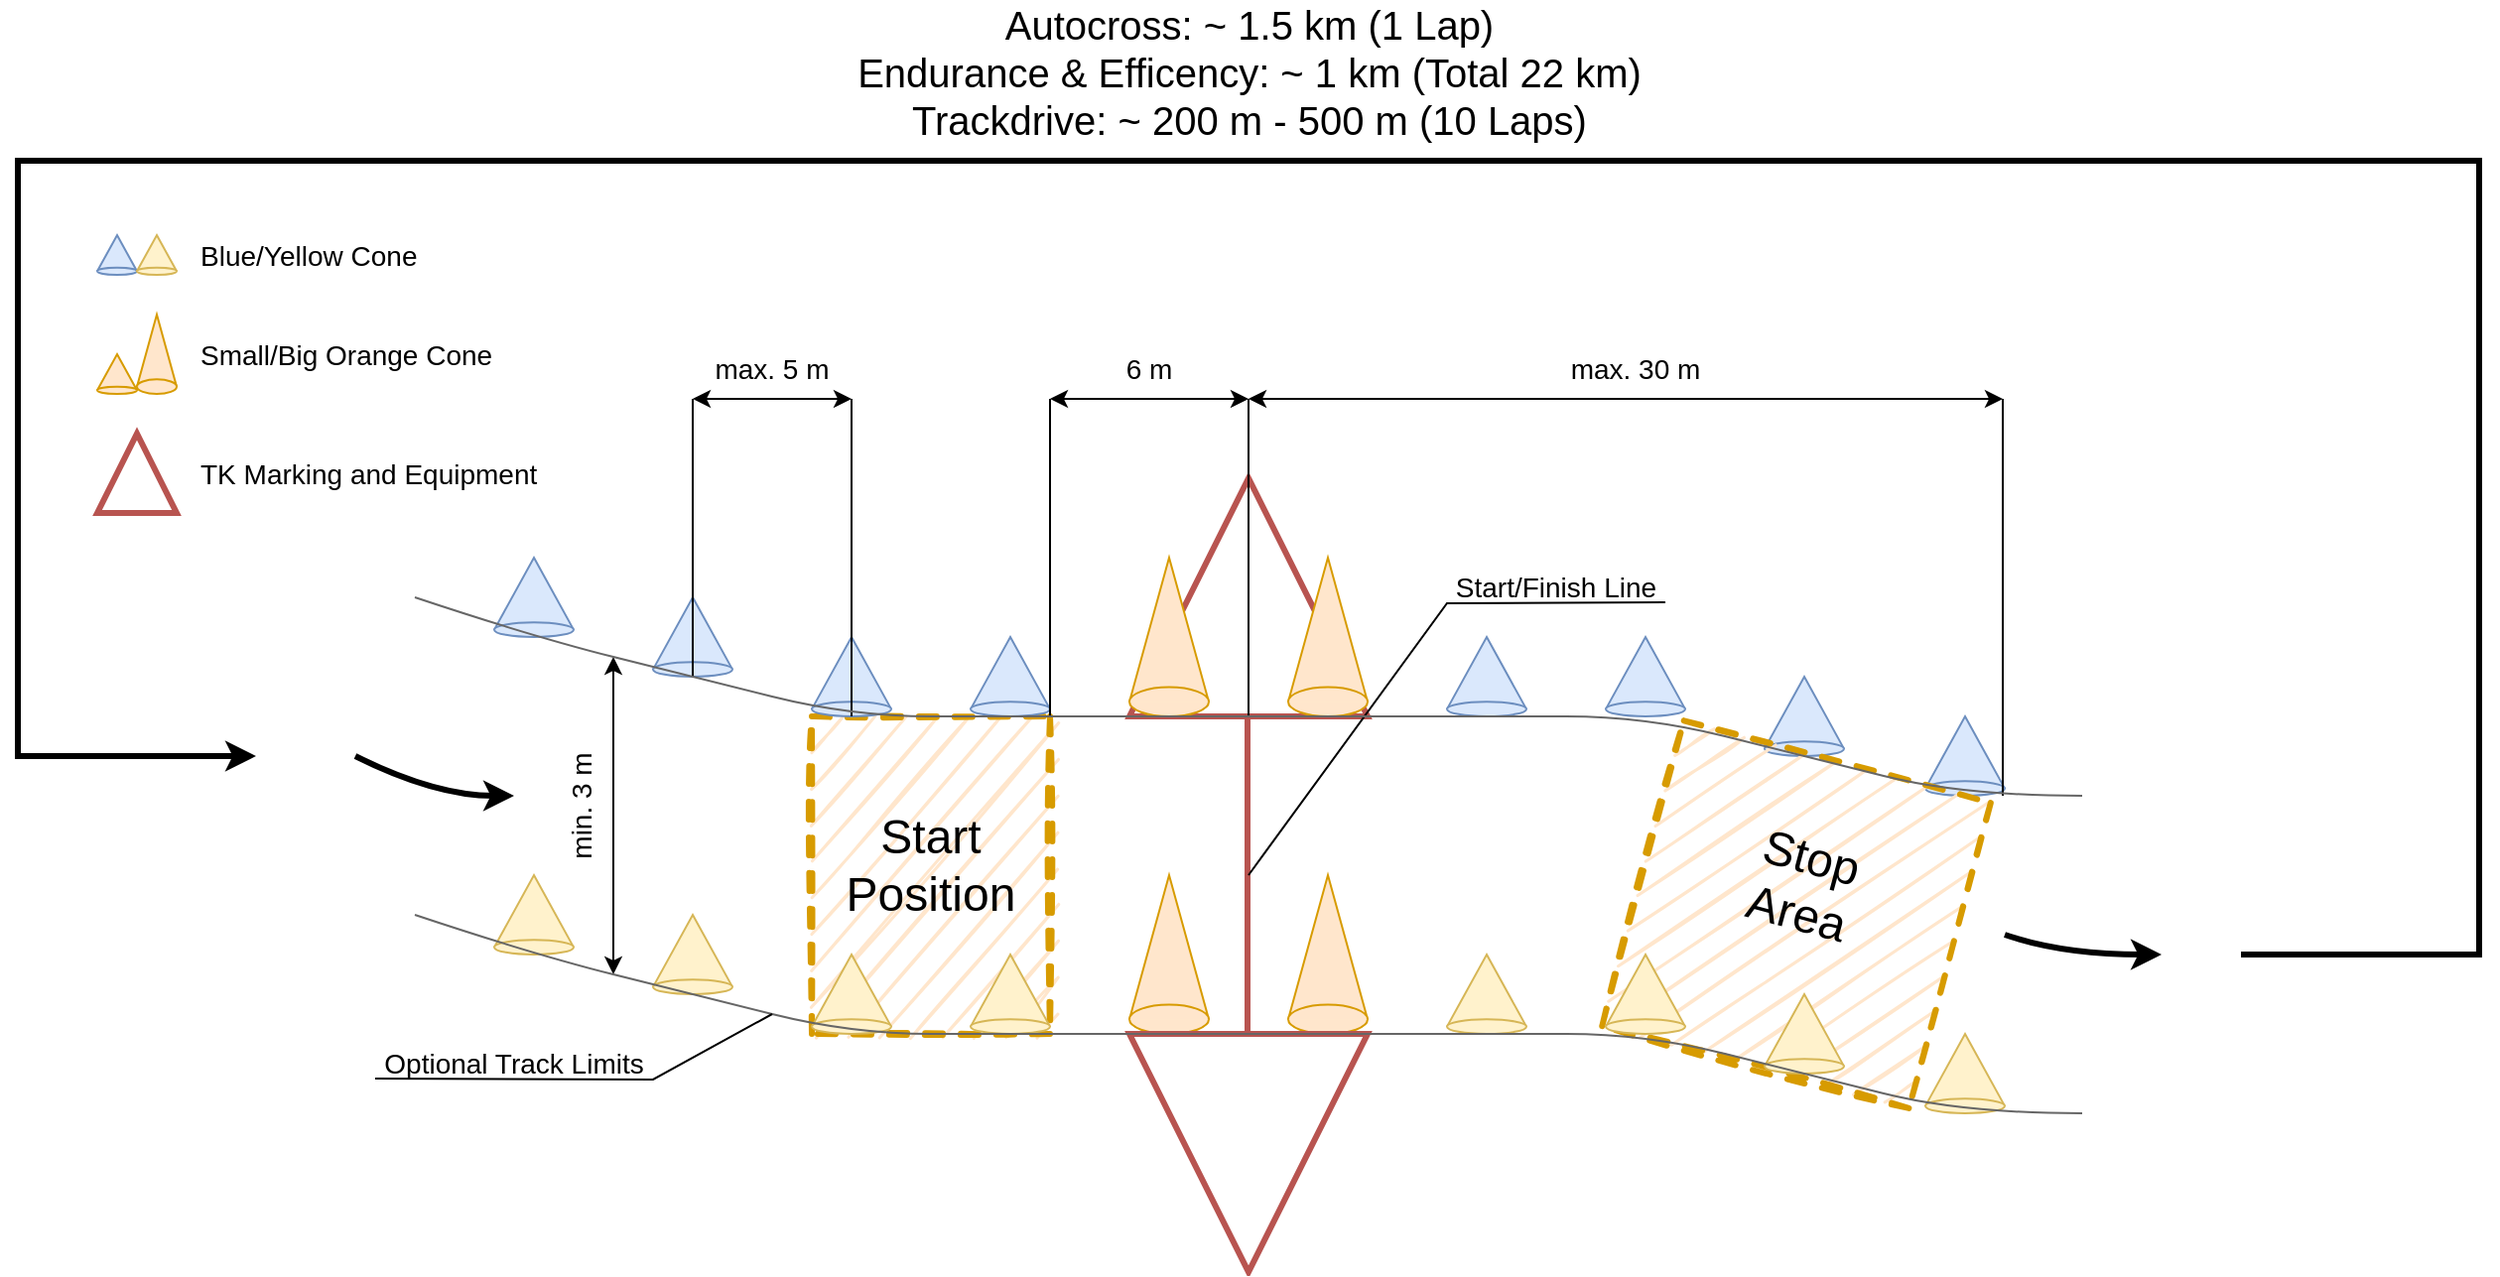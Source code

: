 <mxfile version="17.2.4" type="device"><diagram id="MuWoHAlohUoBWQjCXuMJ" name="Page-1"><mxGraphModel dx="1702" dy="1365" grid="1" gridSize="10" guides="1" tooltips="1" connect="1" arrows="1" fold="1" page="1" pageScale="1" pageWidth="827" pageHeight="1169" math="0" shadow="0"><root><mxCell id="0"/><mxCell id="1" parent="0"/><mxCell id="jUUpaM-uG_o-R45H7bsd-24" value="" style="whiteSpace=wrap;html=1;fillColor=#ffe6cc;strokeColor=#d79b00;sketch=1;strokeWidth=3;dashed=1;" parent="1" vertex="1"><mxGeometry x="560" y="760" width="120" height="160" as="geometry"/></mxCell><mxCell id="hYnlsvXKL0sG7lJQO2ps-1" value="" style="verticalLabelPosition=bottom;verticalAlign=top;html=1;shape=mxgraph.basic.cone;fillColor=#dae8fc;strokeColor=#6c8ebf;" parent="1" vertex="1"><mxGeometry x="200" y="517.5" width="20" height="20" as="geometry"/></mxCell><mxCell id="hYnlsvXKL0sG7lJQO2ps-2" value="" style="verticalLabelPosition=bottom;verticalAlign=top;html=1;shape=mxgraph.basic.cone;fillColor=#fff2cc;strokeColor=#d6b656;" parent="1" vertex="1"><mxGeometry x="220" y="517.5" width="20" height="20" as="geometry"/></mxCell><mxCell id="hYnlsvXKL0sG7lJQO2ps-3" value="Blue/Yellow Cone" style="text;html=1;strokeColor=none;fillColor=none;align=left;verticalAlign=middle;whiteSpace=wrap;rounded=0;fontSize=14;" parent="1" vertex="1"><mxGeometry x="250" y="512.5" width="120" height="30" as="geometry"/></mxCell><mxCell id="hYnlsvXKL0sG7lJQO2ps-4" value="" style="verticalLabelPosition=bottom;verticalAlign=top;html=1;shape=mxgraph.basic.cone;fillColor=#ffe6cc;strokeColor=#d79b00;" parent="1" vertex="1"><mxGeometry x="220" y="557.5" width="20" height="40" as="geometry"/></mxCell><mxCell id="hYnlsvXKL0sG7lJQO2ps-5" value="" style="verticalLabelPosition=bottom;verticalAlign=top;html=1;shape=mxgraph.basic.cone;fillColor=#ffe6cc;strokeColor=#d79b00;" parent="1" vertex="1"><mxGeometry x="200" y="577.5" width="20" height="20" as="geometry"/></mxCell><mxCell id="hYnlsvXKL0sG7lJQO2ps-6" value="Small/Big Orange Cone" style="text;html=1;strokeColor=none;fillColor=none;align=left;verticalAlign=middle;whiteSpace=wrap;rounded=0;fontSize=14;" parent="1" vertex="1"><mxGeometry x="250" y="562.5" width="150" height="30" as="geometry"/></mxCell><mxCell id="hYnlsvXKL0sG7lJQO2ps-7" value="" style="triangle;whiteSpace=wrap;html=1;rotation=-90;fillColor=none;strokeColor=#b85450;strokeWidth=3;" parent="1" vertex="1"><mxGeometry x="200" y="617.5" width="40" height="40" as="geometry"/></mxCell><mxCell id="hYnlsvXKL0sG7lJQO2ps-8" value="TK Marking and Equipment" style="text;html=1;strokeColor=none;fillColor=none;align=left;verticalAlign=middle;whiteSpace=wrap;rounded=0;fontSize=14;" parent="1" vertex="1"><mxGeometry x="250" y="622.5" width="180" height="30" as="geometry"/></mxCell><mxCell id="jUUpaM-uG_o-R45H7bsd-1" value="" style="triangle;whiteSpace=wrap;html=1;rotation=-90;fillColor=none;strokeColor=#b85450;strokeWidth=3;" parent="1" vertex="1"><mxGeometry x="720" y="640" width="120" height="120" as="geometry"/></mxCell><mxCell id="jUUpaM-uG_o-R45H7bsd-2" value="" style="verticalLabelPosition=bottom;verticalAlign=top;html=1;shape=mxgraph.basic.cone;fillColor=#ffe6cc;strokeColor=#d79b00;" parent="1" vertex="1"><mxGeometry x="720" y="680" width="40" height="80" as="geometry"/></mxCell><mxCell id="jUUpaM-uG_o-R45H7bsd-3" value="" style="verticalLabelPosition=bottom;verticalAlign=top;html=1;shape=mxgraph.basic.cone;fillColor=#ffe6cc;strokeColor=#d79b00;sketch=0;" parent="1" vertex="1"><mxGeometry x="800" y="680" width="40" height="80" as="geometry"/></mxCell><mxCell id="jUUpaM-uG_o-R45H7bsd-4" value="" style="verticalLabelPosition=bottom;verticalAlign=top;html=1;shape=mxgraph.basic.cone;fillColor=#ffe6cc;strokeColor=#d79b00;" parent="1" vertex="1"><mxGeometry x="720" y="840" width="40" height="80" as="geometry"/></mxCell><mxCell id="jUUpaM-uG_o-R45H7bsd-5" value="" style="verticalLabelPosition=bottom;verticalAlign=top;html=1;shape=mxgraph.basic.cone;fillColor=#ffe6cc;strokeColor=#d79b00;" parent="1" vertex="1"><mxGeometry x="800" y="840" width="40" height="80" as="geometry"/></mxCell><mxCell id="jUUpaM-uG_o-R45H7bsd-6" value="" style="triangle;whiteSpace=wrap;html=1;rotation=90;fillColor=none;strokeColor=#b85450;strokeWidth=3;" parent="1" vertex="1"><mxGeometry x="720" y="920" width="120" height="120" as="geometry"/></mxCell><mxCell id="jUUpaM-uG_o-R45H7bsd-7" value="" style="endArrow=none;html=1;rounded=0;strokeWidth=3;entryX=0;entryY=0.5;entryDx=0;entryDy=0;exitX=0;exitY=0.5;exitDx=0;exitDy=0;fillColor=#f8cecc;strokeColor=#b85450;" parent="1" edge="1"><mxGeometry width="50" height="50" relative="1" as="geometry"><mxPoint x="779.5" y="920" as="sourcePoint"/><mxPoint x="779.5" y="760" as="targetPoint"/></mxGeometry></mxCell><mxCell id="jUUpaM-uG_o-R45H7bsd-8" value="" style="verticalLabelPosition=bottom;verticalAlign=top;html=1;shape=mxgraph.basic.cone;fillColor=#dae8fc;strokeColor=#6c8ebf;" parent="1" vertex="1"><mxGeometry x="640" y="720" width="40" height="40" as="geometry"/></mxCell><mxCell id="jUUpaM-uG_o-R45H7bsd-9" value="" style="verticalLabelPosition=bottom;verticalAlign=top;html=1;shape=mxgraph.basic.cone;fillColor=#fff2cc;strokeColor=#d6b656;" parent="1" vertex="1"><mxGeometry x="640" y="880" width="40" height="40" as="geometry"/></mxCell><mxCell id="jUUpaM-uG_o-R45H7bsd-10" value="" style="verticalLabelPosition=bottom;verticalAlign=top;html=1;shape=mxgraph.basic.cone;fillColor=#dae8fc;strokeColor=#6c8ebf;" parent="1" vertex="1"><mxGeometry x="560" y="720" width="40" height="40" as="geometry"/></mxCell><mxCell id="jUUpaM-uG_o-R45H7bsd-11" value="" style="verticalLabelPosition=bottom;verticalAlign=top;html=1;shape=mxgraph.basic.cone;fillColor=#fff2cc;strokeColor=#d6b656;" parent="1" vertex="1"><mxGeometry x="560" y="880" width="40" height="40" as="geometry"/></mxCell><mxCell id="jUUpaM-uG_o-R45H7bsd-12" value="" style="verticalLabelPosition=bottom;verticalAlign=top;html=1;shape=mxgraph.basic.cone;fillColor=#dae8fc;strokeColor=#6c8ebf;" parent="1" vertex="1"><mxGeometry x="480" y="700" width="40" height="40" as="geometry"/></mxCell><mxCell id="jUUpaM-uG_o-R45H7bsd-13" value="" style="verticalLabelPosition=bottom;verticalAlign=top;html=1;shape=mxgraph.basic.cone;fillColor=#fff2cc;strokeColor=#d6b656;" parent="1" vertex="1"><mxGeometry x="480" y="860" width="40" height="40" as="geometry"/></mxCell><mxCell id="jUUpaM-uG_o-R45H7bsd-14" value="" style="verticalLabelPosition=bottom;verticalAlign=top;html=1;shape=mxgraph.basic.cone;fillColor=#dae8fc;strokeColor=#6c8ebf;" parent="1" vertex="1"><mxGeometry x="400" y="680" width="40" height="40" as="geometry"/></mxCell><mxCell id="jUUpaM-uG_o-R45H7bsd-15" value="" style="verticalLabelPosition=bottom;verticalAlign=top;html=1;shape=mxgraph.basic.cone;fillColor=#fff2cc;strokeColor=#d6b656;" parent="1" vertex="1"><mxGeometry x="400" y="840" width="40" height="40" as="geometry"/></mxCell><mxCell id="jUUpaM-uG_o-R45H7bsd-16" value="" style="verticalLabelPosition=bottom;verticalAlign=top;html=1;shape=mxgraph.basic.cone;fillColor=#dae8fc;strokeColor=#6c8ebf;" parent="1" vertex="1"><mxGeometry x="880" y="720" width="40" height="40" as="geometry"/></mxCell><mxCell id="jUUpaM-uG_o-R45H7bsd-17" value="" style="verticalLabelPosition=bottom;verticalAlign=top;html=1;shape=mxgraph.basic.cone;fillColor=#fff2cc;strokeColor=#d6b656;" parent="1" vertex="1"><mxGeometry x="880" y="880" width="40" height="40" as="geometry"/></mxCell><mxCell id="jUUpaM-uG_o-R45H7bsd-18" value="" style="verticalLabelPosition=bottom;verticalAlign=top;html=1;shape=mxgraph.basic.cone;fillColor=#dae8fc;strokeColor=#6c8ebf;" parent="1" vertex="1"><mxGeometry x="960" y="720" width="40" height="40" as="geometry"/></mxCell><mxCell id="jUUpaM-uG_o-R45H7bsd-20" value="" style="verticalLabelPosition=bottom;verticalAlign=top;html=1;shape=mxgraph.basic.cone;fillColor=#dae8fc;strokeColor=#6c8ebf;" parent="1" vertex="1"><mxGeometry x="1040" y="740" width="40" height="40" as="geometry"/></mxCell><mxCell id="jUUpaM-uG_o-R45H7bsd-22" value="" style="verticalLabelPosition=bottom;verticalAlign=top;html=1;shape=mxgraph.basic.cone;fillColor=#dae8fc;strokeColor=#6c8ebf;" parent="1" vertex="1"><mxGeometry x="1121" y="760" width="40" height="40" as="geometry"/></mxCell><mxCell id="jUUpaM-uG_o-R45H7bsd-23" value="" style="verticalLabelPosition=bottom;verticalAlign=top;html=1;shape=mxgraph.basic.cone;fillColor=#fff2cc;strokeColor=#d6b656;" parent="1" vertex="1"><mxGeometry x="1121" y="920" width="40" height="40" as="geometry"/></mxCell><mxCell id="jUUpaM-uG_o-R45H7bsd-25" value="" style="endArrow=classic;startArrow=classic;html=1;rounded=0;" parent="1" edge="1"><mxGeometry width="50" height="50" relative="1" as="geometry"><mxPoint x="680" y="600" as="sourcePoint"/><mxPoint x="780" y="600" as="targetPoint"/></mxGeometry></mxCell><mxCell id="jUUpaM-uG_o-R45H7bsd-26" value="6 m" style="text;html=1;strokeColor=none;fillColor=none;align=center;verticalAlign=middle;whiteSpace=wrap;rounded=0;dashed=1;sketch=1;fontSize=14;" parent="1" vertex="1"><mxGeometry x="700" y="570" width="60" height="30" as="geometry"/></mxCell><mxCell id="jUUpaM-uG_o-R45H7bsd-27" value="Start Position" style="text;html=1;strokeColor=none;fillColor=none;align=center;verticalAlign=middle;whiteSpace=wrap;rounded=0;glass=0;dashed=1;sketch=1;fontSize=24;rotation=0;" parent="1" vertex="1"><mxGeometry x="570" y="820" width="100" height="30" as="geometry"/></mxCell><mxCell id="jUUpaM-uG_o-R45H7bsd-28" value="" style="whiteSpace=wrap;html=1;fillColor=#ffe6cc;strokeColor=#d79b00;sketch=1;strokeWidth=3;dashed=1;rotation=15;" parent="1" vertex="1"><mxGeometry x="976.03" y="780.16" width="160" height="159.32" as="geometry"/></mxCell><mxCell id="jUUpaM-uG_o-R45H7bsd-21" value="" style="verticalLabelPosition=bottom;verticalAlign=top;html=1;shape=mxgraph.basic.cone;fillColor=#fff2cc;strokeColor=#d6b656;" parent="1" vertex="1"><mxGeometry x="1040" y="900" width="40" height="40" as="geometry"/></mxCell><mxCell id="jUUpaM-uG_o-R45H7bsd-19" value="" style="verticalLabelPosition=bottom;verticalAlign=top;html=1;shape=mxgraph.basic.cone;fillColor=#fff2cc;strokeColor=#d6b656;" parent="1" vertex="1"><mxGeometry x="960" y="880" width="40" height="40" as="geometry"/></mxCell><mxCell id="jUUpaM-uG_o-R45H7bsd-29" value="Stop Area" style="text;html=1;strokeColor=none;fillColor=none;align=center;verticalAlign=middle;whiteSpace=wrap;rounded=0;glass=0;dashed=1;sketch=1;fontSize=24;rotation=15;" parent="1" vertex="1"><mxGeometry x="1010" y="830" width="100" height="30" as="geometry"/></mxCell><mxCell id="jUUpaM-uG_o-R45H7bsd-31" value="" style="endArrow=none;html=1;rounded=0;exitX=1;exitY=0;exitDx=0;exitDy=0;" parent="1" source="jUUpaM-uG_o-R45H7bsd-24" edge="1"><mxGeometry width="50" height="50" relative="1" as="geometry"><mxPoint x="590" y="660" as="sourcePoint"/><mxPoint x="680" y="600" as="targetPoint"/></mxGeometry></mxCell><mxCell id="jUUpaM-uG_o-R45H7bsd-32" value="" style="endArrow=none;html=1;rounded=0;exitX=0;exitY=0.5;exitDx=0;exitDy=0;" parent="1" source="jUUpaM-uG_o-R45H7bsd-1" edge="1"><mxGeometry width="50" height="50" relative="1" as="geometry"><mxPoint x="690.0" y="770" as="sourcePoint"/><mxPoint x="780" y="600" as="targetPoint"/></mxGeometry></mxCell><mxCell id="jUUpaM-uG_o-R45H7bsd-33" value="" style="endArrow=none;html=1;rounded=0;" parent="1" edge="1"><mxGeometry width="50" height="50" relative="1" as="geometry"><mxPoint x="1160" y="800" as="sourcePoint"/><mxPoint x="1160" y="600" as="targetPoint"/></mxGeometry></mxCell><mxCell id="jUUpaM-uG_o-R45H7bsd-34" value="" style="endArrow=classic;startArrow=classic;html=1;rounded=0;" parent="1" edge="1"><mxGeometry width="50" height="50" relative="1" as="geometry"><mxPoint x="780" y="600" as="sourcePoint"/><mxPoint x="1160" y="600" as="targetPoint"/></mxGeometry></mxCell><mxCell id="jUUpaM-uG_o-R45H7bsd-35" value="max. 30 m" style="text;html=1;strokeColor=none;fillColor=none;align=center;verticalAlign=middle;whiteSpace=wrap;rounded=0;dashed=1;sketch=1;fontSize=14;" parent="1" vertex="1"><mxGeometry x="940" y="570" width="70" height="30" as="geometry"/></mxCell><mxCell id="jUUpaM-uG_o-R45H7bsd-36" value="" style="endArrow=classic;startArrow=classic;html=1;rounded=0;" parent="1" edge="1"><mxGeometry width="50" height="50" relative="1" as="geometry"><mxPoint x="460" y="890" as="sourcePoint"/><mxPoint x="460" y="730" as="targetPoint"/></mxGeometry></mxCell><mxCell id="jUUpaM-uG_o-R45H7bsd-37" value="min. 3 m" style="text;html=1;strokeColor=none;fillColor=none;align=center;verticalAlign=middle;whiteSpace=wrap;rounded=0;dashed=1;sketch=1;rotation=-90;fontSize=14;" parent="1" vertex="1"><mxGeometry x="414" y="790" width="60" height="30" as="geometry"/></mxCell><mxCell id="jUUpaM-uG_o-R45H7bsd-38" value="" style="endArrow=classic;startArrow=classic;html=1;rounded=0;" parent="1" edge="1"><mxGeometry width="50" height="50" relative="1" as="geometry"><mxPoint x="500" y="600" as="sourcePoint"/><mxPoint x="580" y="600" as="targetPoint"/></mxGeometry></mxCell><mxCell id="jUUpaM-uG_o-R45H7bsd-39" value="" style="endArrow=none;html=1;rounded=0;exitX=0.5;exitY=1;exitDx=0;exitDy=0;exitPerimeter=0;" parent="1" source="jUUpaM-uG_o-R45H7bsd-12" edge="1"><mxGeometry width="50" height="50" relative="1" as="geometry"><mxPoint x="530" y="690" as="sourcePoint"/><mxPoint x="500" y="600" as="targetPoint"/></mxGeometry></mxCell><mxCell id="jUUpaM-uG_o-R45H7bsd-40" value="" style="endArrow=none;html=1;rounded=0;exitX=0.5;exitY=1;exitDx=0;exitDy=0;exitPerimeter=0;" parent="1" source="jUUpaM-uG_o-R45H7bsd-10" edge="1"><mxGeometry width="50" height="50" relative="1" as="geometry"><mxPoint x="580" y="690" as="sourcePoint"/><mxPoint x="580" y="600" as="targetPoint"/></mxGeometry></mxCell><mxCell id="jUUpaM-uG_o-R45H7bsd-41" value="max. 5 m" style="text;html=1;strokeColor=none;fillColor=none;align=center;verticalAlign=middle;whiteSpace=wrap;rounded=0;dashed=1;sketch=1;rotation=0;fontSize=14;" parent="1" vertex="1"><mxGeometry x="510" y="570" width="60" height="30" as="geometry"/></mxCell><mxCell id="jUUpaM-uG_o-R45H7bsd-45" value="Start/Finish Line" style="text;html=1;strokeColor=none;fillColor=none;align=center;verticalAlign=middle;whiteSpace=wrap;rounded=0;dashed=1;sketch=1;fontSize=14;" parent="1" vertex="1"><mxGeometry x="880" y="680" width="110" height="30" as="geometry"/></mxCell><mxCell id="jUUpaM-uG_o-R45H7bsd-46" value="" style="endArrow=none;html=1;rounded=0;entryX=1;entryY=0.75;entryDx=0;entryDy=0;" parent="1" target="jUUpaM-uG_o-R45H7bsd-45" edge="1"><mxGeometry width="50" height="50" relative="1" as="geometry"><mxPoint x="780" y="840" as="sourcePoint"/><mxPoint x="830" y="790" as="targetPoint"/><Array as="points"><mxPoint x="880" y="703"/></Array></mxGeometry></mxCell><mxCell id="jUUpaM-uG_o-R45H7bsd-47" value="" style="endArrow=none;html=1;curved=1;fillColor=#f5f5f5;strokeColor=#666666;" parent="1" edge="1"><mxGeometry width="50" height="50" relative="1" as="geometry"><mxPoint x="360" y="860" as="sourcePoint"/><mxPoint x="1200" y="960" as="targetPoint"/><Array as="points"><mxPoint x="420" y="880"/><mxPoint x="500" y="900"/><mxPoint x="580" y="920"/><mxPoint x="660" y="920"/><mxPoint x="740" y="920"/><mxPoint x="820" y="920"/><mxPoint x="900" y="920"/><mxPoint x="980" y="920"/><mxPoint x="1060" y="940"/><mxPoint x="1140" y="960"/></Array></mxGeometry></mxCell><mxCell id="jUUpaM-uG_o-R45H7bsd-49" value="" style="endArrow=none;html=1;curved=1;fillColor=#f5f5f5;strokeColor=#666666;" parent="1" edge="1"><mxGeometry width="50" height="50" relative="1" as="geometry"><mxPoint x="360" y="700" as="sourcePoint"/><mxPoint x="1200" y="800" as="targetPoint"/><Array as="points"><mxPoint x="420" y="720"/><mxPoint x="500" y="740"/><mxPoint x="580" y="760"/><mxPoint x="660" y="760"/><mxPoint x="740" y="760"/><mxPoint x="820" y="760"/><mxPoint x="900" y="760"/><mxPoint x="980" y="760"/><mxPoint x="1060" y="780"/><mxPoint x="1140" y="800"/></Array></mxGeometry></mxCell><mxCell id="jUUpaM-uG_o-R45H7bsd-50" value="" style="endArrow=classic;html=1;curved=1;strokeWidth=3;" parent="1" edge="1"><mxGeometry width="50" height="50" relative="1" as="geometry"><mxPoint x="330" y="780" as="sourcePoint"/><mxPoint x="410" y="800" as="targetPoint"/><Array as="points"><mxPoint x="370" y="800"/></Array></mxGeometry></mxCell><mxCell id="jUUpaM-uG_o-R45H7bsd-52" value="" style="endArrow=classic;html=1;strokeWidth=3;curved=1;" parent="1" edge="1"><mxGeometry width="50" height="50" relative="1" as="geometry"><mxPoint x="1161" y="870" as="sourcePoint"/><mxPoint x="1240" y="880" as="targetPoint"/><Array as="points"><mxPoint x="1190" y="880"/></Array></mxGeometry></mxCell><mxCell id="jUUpaM-uG_o-R45H7bsd-53" value="Autocross: ~ 1.5 km (1 Lap)&lt;br style=&quot;font-size: 20px;&quot;&gt;Endurance &amp;amp; Efficency: ~ 1 km (Total 22 km)&lt;br style=&quot;font-size: 20px;&quot;&gt;Trackdrive: ~ 200 m - 500 m (10 Laps)" style="text;html=1;strokeColor=none;fillColor=none;align=center;verticalAlign=middle;whiteSpace=wrap;rounded=0;dashed=1;sketch=1;fontSize=20;" parent="1" vertex="1"><mxGeometry x="577.5" y="400" width="405" height="70" as="geometry"/></mxCell><mxCell id="jUUpaM-uG_o-R45H7bsd-54" value="" style="endArrow=classic;html=1;strokeWidth=3;rounded=0;" parent="1" edge="1"><mxGeometry width="50" height="50" relative="1" as="geometry"><mxPoint x="1280" y="880" as="sourcePoint"/><mxPoint x="280" y="780" as="targetPoint"/><Array as="points"><mxPoint x="1400" y="880"/><mxPoint x="1400" y="480"/><mxPoint x="160" y="480"/><mxPoint x="160" y="780"/></Array></mxGeometry></mxCell><mxCell id="yGmBvzYbvkXb6pHVGIK4-1" value="Optional Track Limits" style="text;html=1;strokeColor=none;fillColor=none;align=center;verticalAlign=middle;whiteSpace=wrap;rounded=0;dashed=1;sketch=1;fontSize=14;" vertex="1" parent="1"><mxGeometry x="340" y="920" width="140" height="30" as="geometry"/></mxCell><mxCell id="yGmBvzYbvkXb6pHVGIK4-2" value="" style="endArrow=none;html=1;rounded=0;exitX=0;exitY=0.75;exitDx=0;exitDy=0;" edge="1" parent="1" source="yGmBvzYbvkXb6pHVGIK4-1"><mxGeometry width="50" height="50" relative="1" as="geometry"><mxPoint x="920" y="1060" as="sourcePoint"/><mxPoint x="540" y="910" as="targetPoint"/><Array as="points"><mxPoint x="480" y="943"/></Array></mxGeometry></mxCell></root></mxGraphModel></diagram></mxfile>